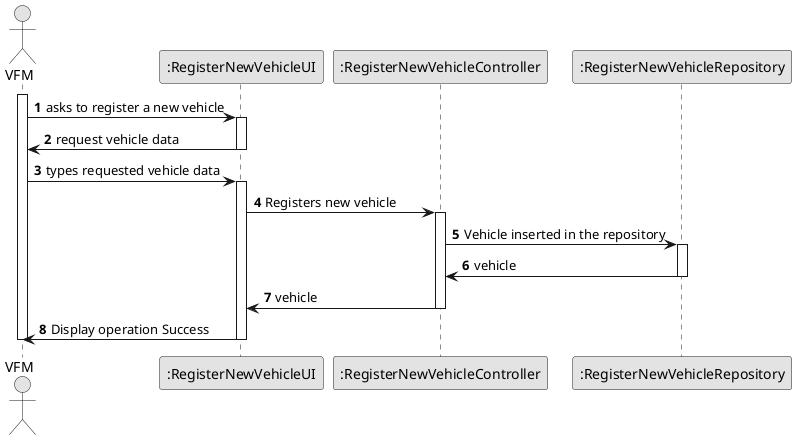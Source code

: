 @startuml
skinparam monochrome true
skinparam packageStyle rectangle
skinparam shadowing false

autonumber

'hide footbox
actor "VFM" as USER

participant ":RegisterNewVehicleUI" as RegisterNewVehicleUI
participant ":RegisterNewVehicleController" as RegisterNewVehicleController
participant ":RegisterNewVehicleRepository" as RegisterNewVehicleRepository

activate USER
USER -> RegisterNewVehicleUI : asks to register a new vehicle
activate RegisterNewVehicleUI
RegisterNewVehicleUI ->USER : request vehicle data
deactivate RegisterNewVehicleUI

USER -> RegisterNewVehicleUI : types requested vehicle data
activate RegisterNewVehicleUI
RegisterNewVehicleUI -> RegisterNewVehicleController : Registers new vehicle
activate RegisterNewVehicleController
RegisterNewVehicleController -> RegisterNewVehicleRepository :Vehicle inserted in the repository
activate RegisterNewVehicleRepository
RegisterNewVehicleRepository -> RegisterNewVehicleController : vehicle
deactivate RegisterNewVehicleRepository
RegisterNewVehicleController -> RegisterNewVehicleUI : vehicle

deactivate RegisterNewVehicleController

RegisterNewVehicleUI -> USER : Display operation Success
deactivate RegisterNewVehicleUI
deactivate USER


@enduml